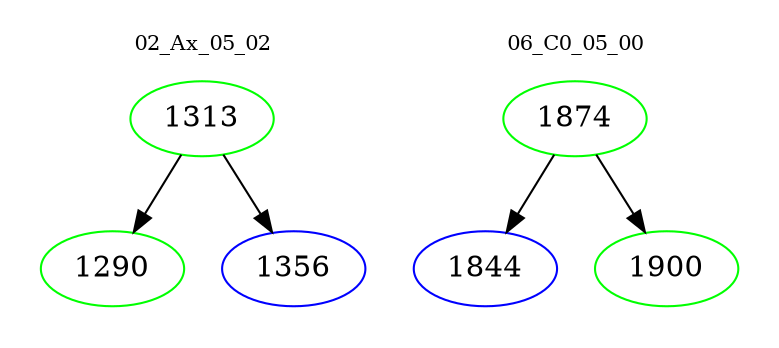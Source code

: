 digraph{
subgraph cluster_0 {
color = white
label = "02_Ax_05_02";
fontsize=10;
T0_1313 [label="1313", color="green"]
T0_1313 -> T0_1290 [color="black"]
T0_1290 [label="1290", color="green"]
T0_1313 -> T0_1356 [color="black"]
T0_1356 [label="1356", color="blue"]
}
subgraph cluster_1 {
color = white
label = "06_C0_05_00";
fontsize=10;
T1_1874 [label="1874", color="green"]
T1_1874 -> T1_1844 [color="black"]
T1_1844 [label="1844", color="blue"]
T1_1874 -> T1_1900 [color="black"]
T1_1900 [label="1900", color="green"]
}
}
